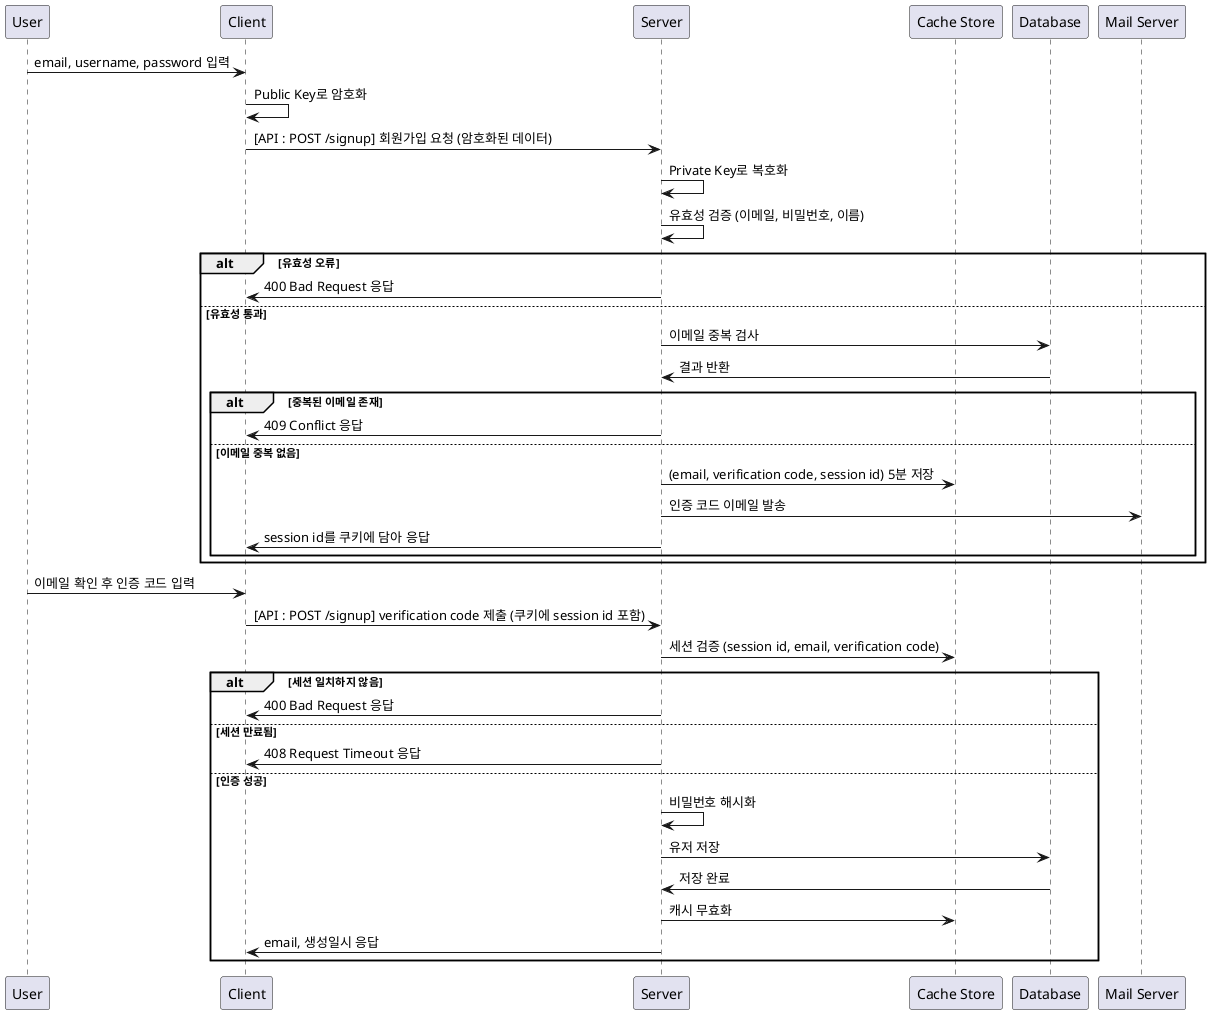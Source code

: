 @startuml
participant User
participant Client
participant Server
participant "Cache Store" as Cache
participant "Database" as DB
participant "Mail Server" as Mail

User -> Client: email, username, password 입력
Client -> Client: Public Key로 암호화
Client -> Server: [API : POST /signup] 회원가입 요청 (암호화된 데이터)

Server -> Server: Private Key로 복호화
Server -> Server: 유효성 검증 (이메일, 비밀번호, 이름)
alt 유효성 오류
Server -> Client: 400 Bad Request 응답
else 유효성 통과
Server -> DB: 이메일 중복 검사
DB -> Server: 결과 반환
alt 중복된 이메일 존재
Server -> Client: 409 Conflict 응답
else 이메일 중복 없음
Server -> Cache: (email, verification code, session id) 5분 저장
Server -> Mail: 인증 코드 이메일 발송
Server -> Client: session id를 쿠키에 담아 응답
end
end

User -> Client: 이메일 확인 후 인증 코드 입력
Client -> Server: [API : POST /signup] verification code 제출 (쿠키에 session id 포함)
Server -> Cache: 세션 검증 (session id, email, verification code)
alt 세션 일치하지 않음
Server -> Client: 400 Bad Request 응답
else 세션 만료됨
Server -> Client: 408 Request Timeout 응답
else 인증 성공
Server -> Server: 비밀번호 해시화
Server -> DB: 유저 저장
DB -> Server: 저장 완료
Server -> Cache: 캐시 무효화
Server -> Client: email, 생성일시 응답
end
@enduml
